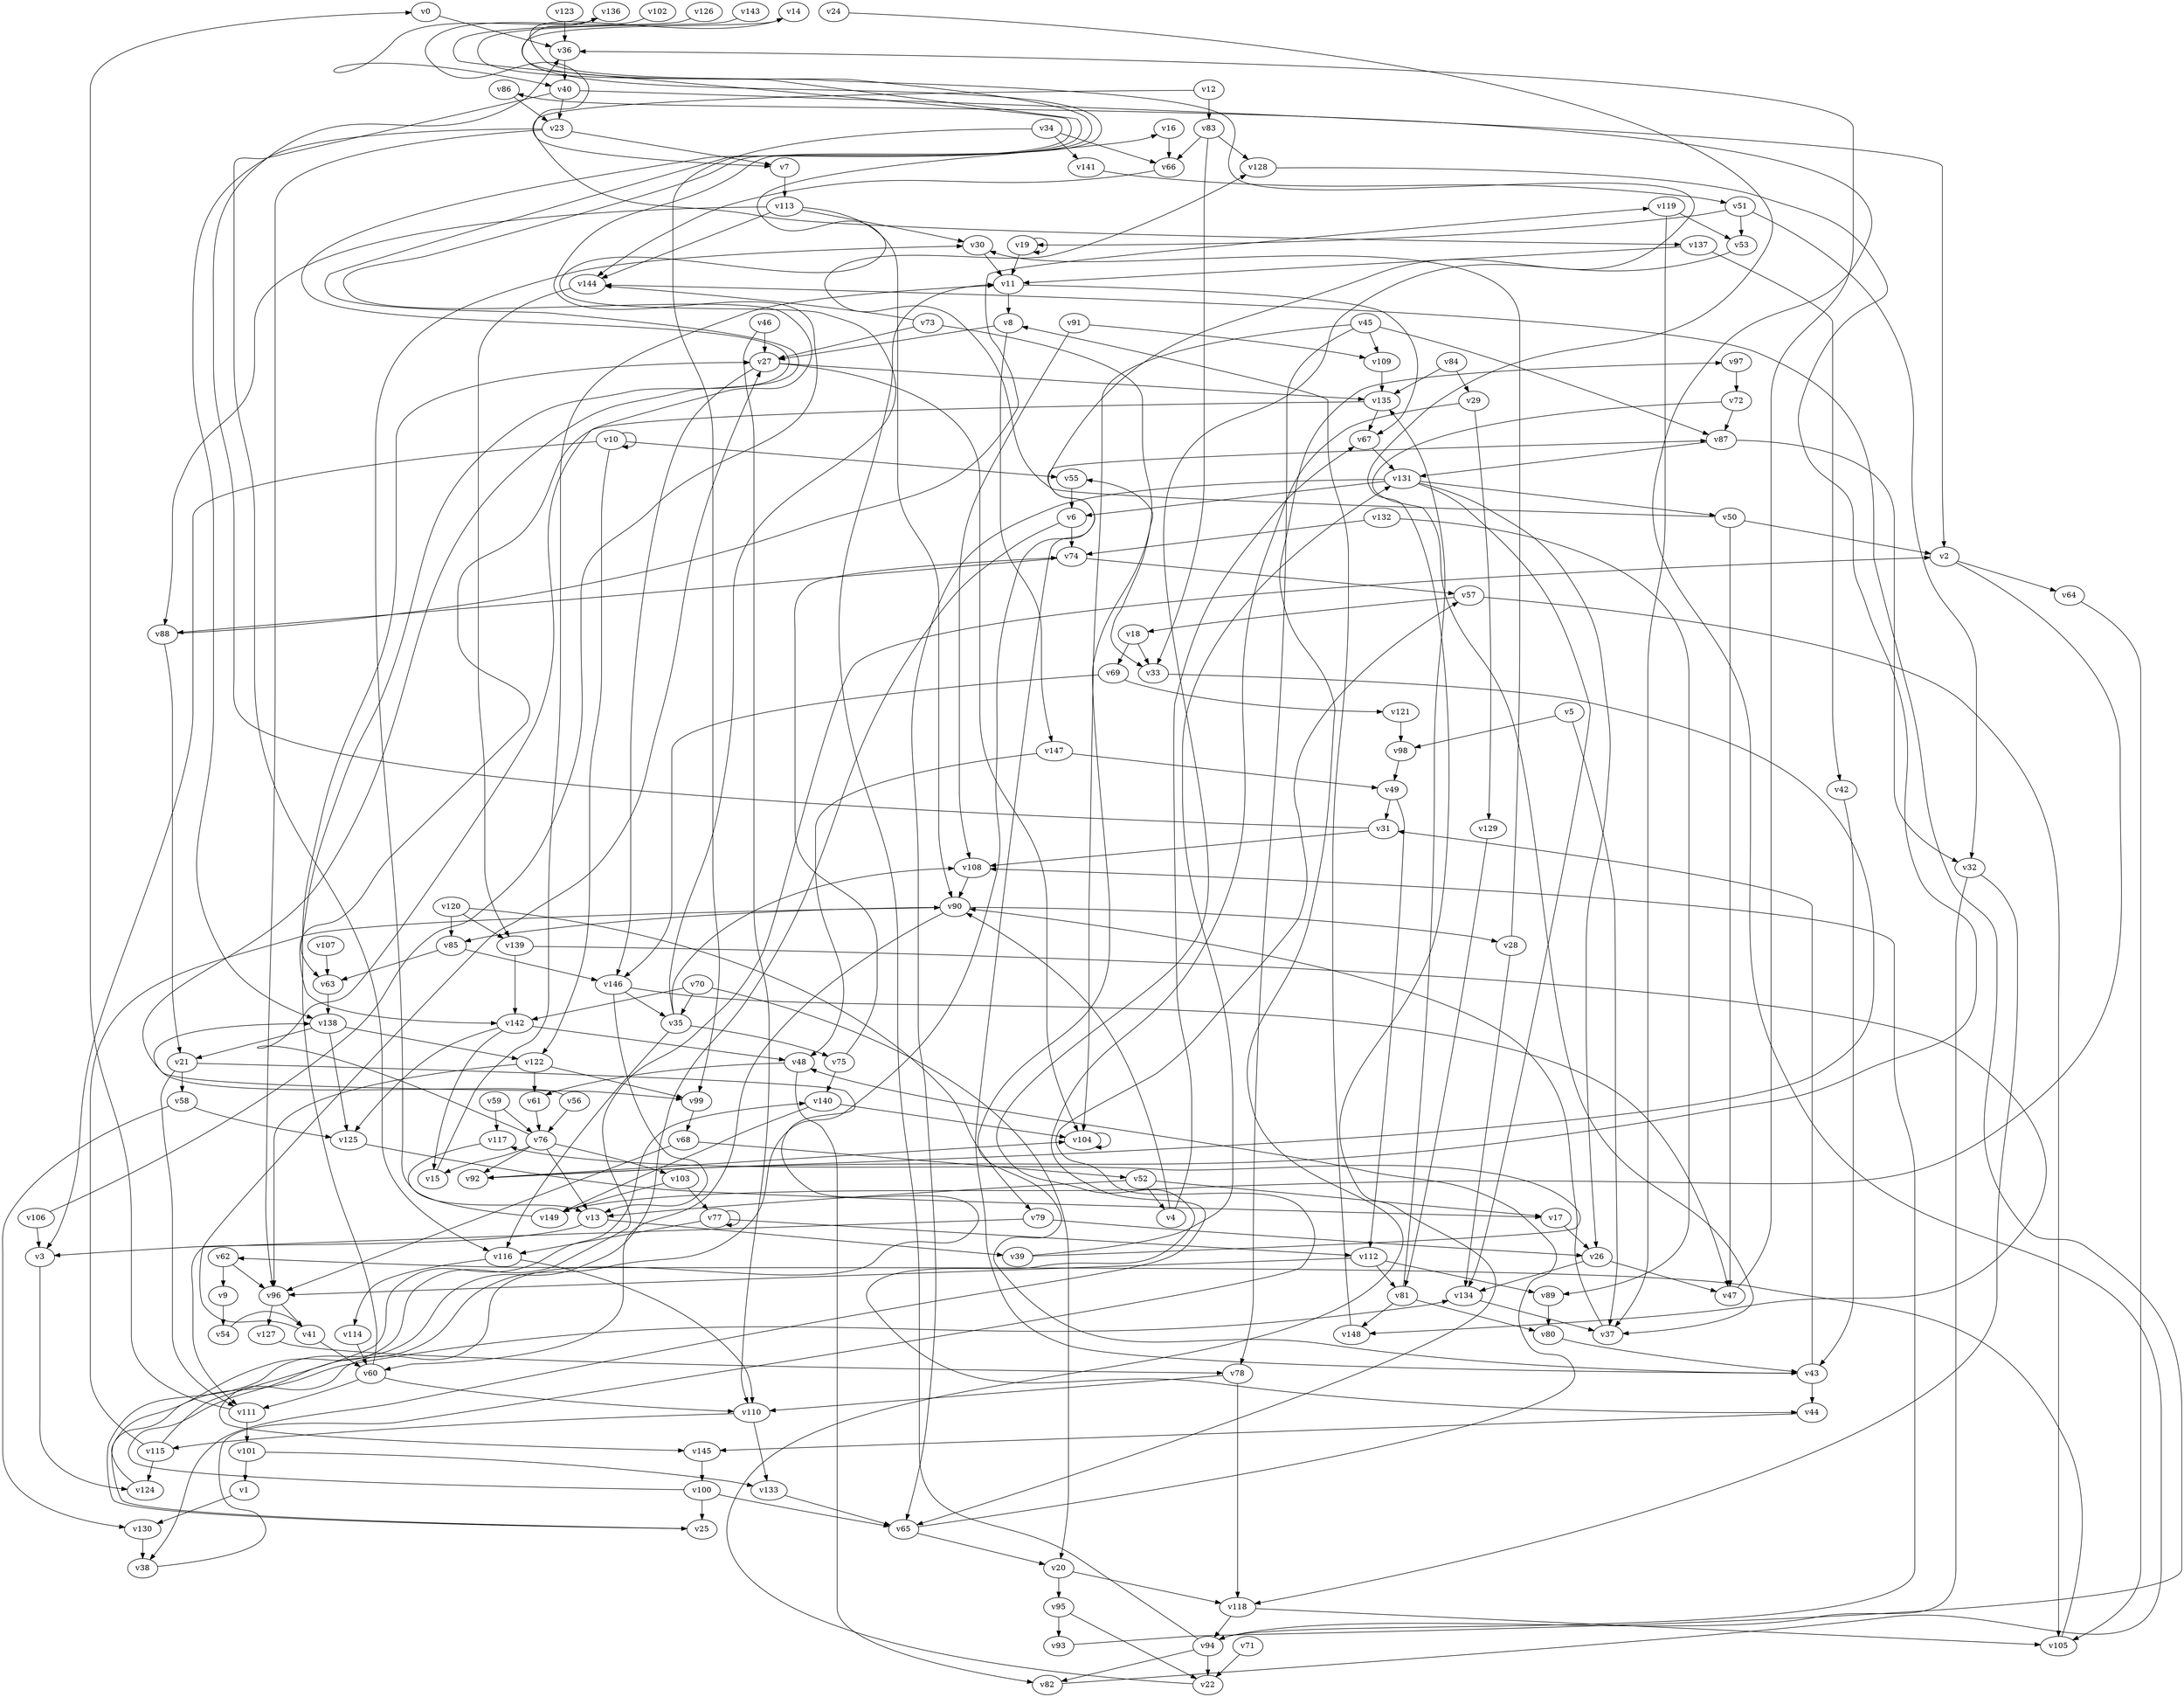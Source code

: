 // Benchmark game 216 - 150 vertices
// time_bound: 36
// targets: v11
digraph G {
    v0 [name="v0", player=0];
    v1 [name="v1", player=1];
    v2 [name="v2", player=1];
    v3 [name="v3", player=0];
    v4 [name="v4", player=1];
    v5 [name="v5", player=1];
    v6 [name="v6", player=0];
    v7 [name="v7", player=1];
    v8 [name="v8", player=1];
    v9 [name="v9", player=0];
    v10 [name="v10", player=1];
    v11 [name="v11", player=1, target=1];
    v12 [name="v12", player=1];
    v13 [name="v13", player=1];
    v14 [name="v14", player=1];
    v15 [name="v15", player=1];
    v16 [name="v16", player=1];
    v17 [name="v17", player=1];
    v18 [name="v18", player=1];
    v19 [name="v19", player=1];
    v20 [name="v20", player=0];
    v21 [name="v21", player=0];
    v22 [name="v22", player=1];
    v23 [name="v23", player=1];
    v24 [name="v24", player=0];
    v25 [name="v25", player=1];
    v26 [name="v26", player=1];
    v27 [name="v27", player=0];
    v28 [name="v28", player=0];
    v29 [name="v29", player=1];
    v30 [name="v30", player=0];
    v31 [name="v31", player=0];
    v32 [name="v32", player=0];
    v33 [name="v33", player=0];
    v34 [name="v34", player=1];
    v35 [name="v35", player=1];
    v36 [name="v36", player=1];
    v37 [name="v37", player=1];
    v38 [name="v38", player=0];
    v39 [name="v39", player=1];
    v40 [name="v40", player=1];
    v41 [name="v41", player=0];
    v42 [name="v42", player=1];
    v43 [name="v43", player=0];
    v44 [name="v44", player=1];
    v45 [name="v45", player=0];
    v46 [name="v46", player=0];
    v47 [name="v47", player=1];
    v48 [name="v48", player=0];
    v49 [name="v49", player=0];
    v50 [name="v50", player=0];
    v51 [name="v51", player=0];
    v52 [name="v52", player=1];
    v53 [name="v53", player=0];
    v54 [name="v54", player=1];
    v55 [name="v55", player=0];
    v56 [name="v56", player=0];
    v57 [name="v57", player=0];
    v58 [name="v58", player=0];
    v59 [name="v59", player=0];
    v60 [name="v60", player=1];
    v61 [name="v61", player=0];
    v62 [name="v62", player=1];
    v63 [name="v63", player=1];
    v64 [name="v64", player=0];
    v65 [name="v65", player=0];
    v66 [name="v66", player=0];
    v67 [name="v67", player=1];
    v68 [name="v68", player=0];
    v69 [name="v69", player=0];
    v70 [name="v70", player=1];
    v71 [name="v71", player=0];
    v72 [name="v72", player=1];
    v73 [name="v73", player=1];
    v74 [name="v74", player=1];
    v75 [name="v75", player=0];
    v76 [name="v76", player=0];
    v77 [name="v77", player=1];
    v78 [name="v78", player=1];
    v79 [name="v79", player=1];
    v80 [name="v80", player=0];
    v81 [name="v81", player=1];
    v82 [name="v82", player=1];
    v83 [name="v83", player=1];
    v84 [name="v84", player=0];
    v85 [name="v85", player=1];
    v86 [name="v86", player=0];
    v87 [name="v87", player=0];
    v88 [name="v88", player=1];
    v89 [name="v89", player=1];
    v90 [name="v90", player=0];
    v91 [name="v91", player=1];
    v92 [name="v92", player=1];
    v93 [name="v93", player=0];
    v94 [name="v94", player=0];
    v95 [name="v95", player=1];
    v96 [name="v96", player=1];
    v97 [name="v97", player=0];
    v98 [name="v98", player=1];
    v99 [name="v99", player=0];
    v100 [name="v100", player=0];
    v101 [name="v101", player=0];
    v102 [name="v102", player=1];
    v103 [name="v103", player=0];
    v104 [name="v104", player=0];
    v105 [name="v105", player=0];
    v106 [name="v106", player=1];
    v107 [name="v107", player=0];
    v108 [name="v108", player=1];
    v109 [name="v109", player=1];
    v110 [name="v110", player=1];
    v111 [name="v111", player=1];
    v112 [name="v112", player=1];
    v113 [name="v113", player=0];
    v114 [name="v114", player=1];
    v115 [name="v115", player=1];
    v116 [name="v116", player=1];
    v117 [name="v117", player=0];
    v118 [name="v118", player=0];
    v119 [name="v119", player=1];
    v120 [name="v120", player=0];
    v121 [name="v121", player=0];
    v122 [name="v122", player=0];
    v123 [name="v123", player=0];
    v124 [name="v124", player=1];
    v125 [name="v125", player=1];
    v126 [name="v126", player=1];
    v127 [name="v127", player=0];
    v128 [name="v128", player=0];
    v129 [name="v129", player=1];
    v130 [name="v130", player=1];
    v131 [name="v131", player=1];
    v132 [name="v132", player=1];
    v133 [name="v133", player=0];
    v134 [name="v134", player=0];
    v135 [name="v135", player=1];
    v136 [name="v136", player=1];
    v137 [name="v137", player=1];
    v138 [name="v138", player=1];
    v139 [name="v139", player=1];
    v140 [name="v140", player=1];
    v141 [name="v141", player=1];
    v142 [name="v142", player=0];
    v143 [name="v143", player=1];
    v144 [name="v144", player=0];
    v145 [name="v145", player=0];
    v146 [name="v146", player=1];
    v147 [name="v147", player=1];
    v148 [name="v148", player=1];
    v149 [name="v149", player=1];

    v0 -> v36;
    v1 -> v130;
    v2 -> v149 [constraint="t < 10"];
    v3 -> v124;
    v4 -> v90;
    v5 -> v37;
    v6 -> v25 [constraint="t < 9"];
    v7 -> v113;
    v8 -> v27;
    v9 -> v54;
    v10 -> v55;
    v11 -> v67;
    v12 -> v7 [constraint="t >= 4"];
    v13 -> v39;
    v14 -> v43 [constraint="t >= 4"];
    v15 -> v11;
    v16 -> v66;
    v17 -> v26;
    v18 -> v69;
    v19 -> v19 [constraint="t < 6"];
    v20 -> v95;
    v21 -> v145 [constraint="t mod 4 == 3"];
    v22 -> v97 [constraint="t mod 5 == 1"];
    v23 -> v138 [constraint="t mod 5 == 1"];
    v24 -> v65 [constraint="t < 14"];
    v25 -> v134 [constraint="t < 12"];
    v26 -> v134;
    v27 -> v104;
    v28 -> v134;
    v29 -> v38 [constraint="t < 8"];
    v30 -> v11;
    v31 -> v36 [constraint="t >= 3"];
    v32 -> v94;
    v33 -> v92 [constraint="t mod 5 == 3"];
    v34 -> v141;
    v35 -> v16 [constraint="t < 15"];
    v36 -> v40;
    v37 -> v90;
    v38 -> v57 [constraint="t < 8"];
    v39 -> v117 [constraint="t mod 3 == 2"];
    v40 -> v116;
    v41 -> v27 [constraint="t mod 5 == 1"];
    v42 -> v43;
    v43 -> v55 [constraint="t >= 1"];
    v44 -> v145 [constraint="t >= 5"];
    v45 -> v109;
    v46 -> v27;
    v47 -> v36;
    v48 -> v61 [constraint="t >= 3"];
    v49 -> v31;
    v50 -> v128 [constraint="t mod 2 == 1"];
    v51 -> v53;
    v52 -> v4;
    v53 -> v44 [constraint="t >= 1"];
    v54 -> v41 [constraint="t >= 1"];
    v55 -> v6;
    v56 -> v138 [constraint="t < 6"];
    v57 -> v105;
    v58 -> v130;
    v59 -> v117;
    v60 -> v27;
    v61 -> v76;
    v62 -> v96;
    v63 -> v138;
    v64 -> v105;
    v65 -> v48 [constraint="t < 11"];
    v66 -> v144 [constraint="t < 14"];
    v67 -> v131;
    v68 -> v96;
    v69 -> v121;
    v70 -> v35;
    v71 -> v22;
    v72 -> v37 [constraint="t >= 1"];
    v73 -> v144 [constraint="t mod 4 == 2"];
    v74 -> v88 [constraint="t < 13"];
    v75 -> v140;
    v76 -> v14 [constraint="t < 10"];
    v77 -> v112;
    v78 -> v110;
    v79 -> v111;
    v80 -> v43;
    v81 -> v80;
    v82 -> v86 [constraint="t mod 2 == 0"];
    v83 -> v33;
    v84 -> v29;
    v85 -> v146;
    v86 -> v23;
    v87 -> v131;
    v88 -> v119 [constraint="t >= 5"];
    v89 -> v80;
    v90 -> v28;
    v91 -> v109;
    v92 -> v104 [constraint="t mod 2 == 1"];
    v93 -> v144 [constraint="t >= 1"];
    v94 -> v82;
    v95 -> v22;
    v96 -> v127;
    v97 -> v72;
    v98 -> v49;
    v99 -> v68;
    v100 -> v87 [constraint="t < 10"];
    v101 -> v1;
    v102 -> v137 [constraint="t < 7"];
    v103 -> v77;
    v104 -> v104 [constraint="t >= 1"];
    v105 -> v62 [constraint="t mod 4 == 1"];
    v106 -> v136 [constraint="t < 6"];
    v107 -> v63;
    v108 -> v90;
    v109 -> v135;
    v110 -> v133;
    v111 -> v0;
    v112 -> v81;
    v113 -> v144;
    v114 -> v60;
    v115 -> v140 [constraint="t mod 4 == 2"];
    v116 -> v114;
    v117 -> v13 [constraint="t >= 5"];
    v118 -> v105;
    v119 -> v37;
    v120 -> v85;
    v121 -> v98;
    v122 -> v61;
    v123 -> v36;
    v124 -> v2 [constraint="t >= 3"];
    v125 -> v17 [constraint="t mod 2 == 1"];
    v126 -> v63 [constraint="t < 10"];
    v127 -> v78 [constraint="t >= 4"];
    v128 -> v92 [constraint="t >= 1"];
    v129 -> v81;
    v130 -> v38;
    v131 -> v26;
    v132 -> v89;
    v133 -> v65;
    v134 -> v37;
    v135 -> v142 [constraint="t < 10"];
    v136 -> v40 [constraint="t >= 4"];
    v137 -> v11;
    v138 -> v122;
    v139 -> v148 [constraint="t >= 5"];
    v140 -> v104;
    v141 -> v51;
    v142 -> v48;
    v143 -> v99 [constraint="t mod 2 == 1"];
    v144 -> v139;
    v145 -> v100;
    v146 -> v47 [constraint="t >= 1"];
    v147 -> v48;
    v148 -> v8;
    v149 -> v30;
    v11 -> v8;
    v120 -> v79;
    v43 -> v31;
    v51 -> v32;
    v43 -> v44;
    v28 -> v30;
    v65 -> v20;
    v113 -> v88;
    v76 -> v103;
    v41 -> v60;
    v73 -> v27;
    v138 -> v125;
    v113 -> v90;
    v21 -> v111;
    v32 -> v118;
    v110 -> v115;
    v48 -> v82;
    v76 -> v92;
    v77 -> v77;
    v10 -> v122;
    v39 -> v131;
    v4 -> v67;
    v79 -> v26;
    v85 -> v63;
    v113 -> v30;
    v10 -> v10;
    v122 -> v96;
    v77 -> v116;
    v81 -> v135;
    v131 -> v50;
    v74 -> v57;
    v94 -> v22;
    v112 -> v89;
    v75 -> v74;
    v31 -> v108;
    v23 -> v7;
    v76 -> v15;
    v100 -> v65;
    v40 -> v2;
    v13 -> v3;
    v10 -> v3;
    v18 -> v33;
    v34 -> v66;
    v112 -> v96;
    v68 -> v52;
    v49 -> v112;
    v29 -> v129;
    v57 -> v18;
    v5 -> v98;
    v131 -> v6;
    v142 -> v125;
    v95 -> v93;
    v119 -> v53;
    v21 -> v58;
    v120 -> v139;
    v91 -> v108;
    v45 -> v78;
    v50 -> v2;
    v78 -> v118;
    v138 -> v21;
    v73 -> v33;
    v59 -> v76;
    v88 -> v21;
    v62 -> v9;
    v115 -> v90;
    v96 -> v41;
    v8 -> v147;
    v60 -> v110;
    v27 -> v135;
    v40 -> v23;
    v83 -> v66;
    v103 -> v149;
    v115 -> v124;
    v84 -> v135;
    v34 -> v99;
    v72 -> v87;
    v56 -> v76;
    v35 -> v116;
    v60 -> v111;
    v147 -> v49;
    v90 -> v85;
    v87 -> v32;
    v26 -> v47;
    v94 -> v11;
    v146 -> v13;
    v131 -> v134;
    v81 -> v148;
    v58 -> v125;
    v50 -> v47;
    v94 -> v108;
    v131 -> v65;
    v90 -> v60;
    v52 -> v17;
    v2 -> v64;
    v140 -> v149;
    v20 -> v118;
    v70 -> v20;
    v137 -> v42;
    v142 -> v15;
    v45 -> v104;
    v23 -> v96;
    v46 -> v110;
    v132 -> v74;
    v139 -> v142;
    v70 -> v142;
    v12 -> v83;
    v69 -> v146;
    v83 -> v128;
    v118 -> v94;
    v51 -> v19;
    v76 -> v13;
    v122 -> v99;
    v111 -> v101;
    v52 -> v13;
    v101 -> v133;
    v45 -> v87;
    v100 -> v25;
    v19 -> v11;
    v6 -> v74;
    v35 -> v108;
    v35 -> v75;
    v106 -> v3;
    v27 -> v146;
    v116 -> v110;
    v146 -> v35;
    v135 -> v67;
}
